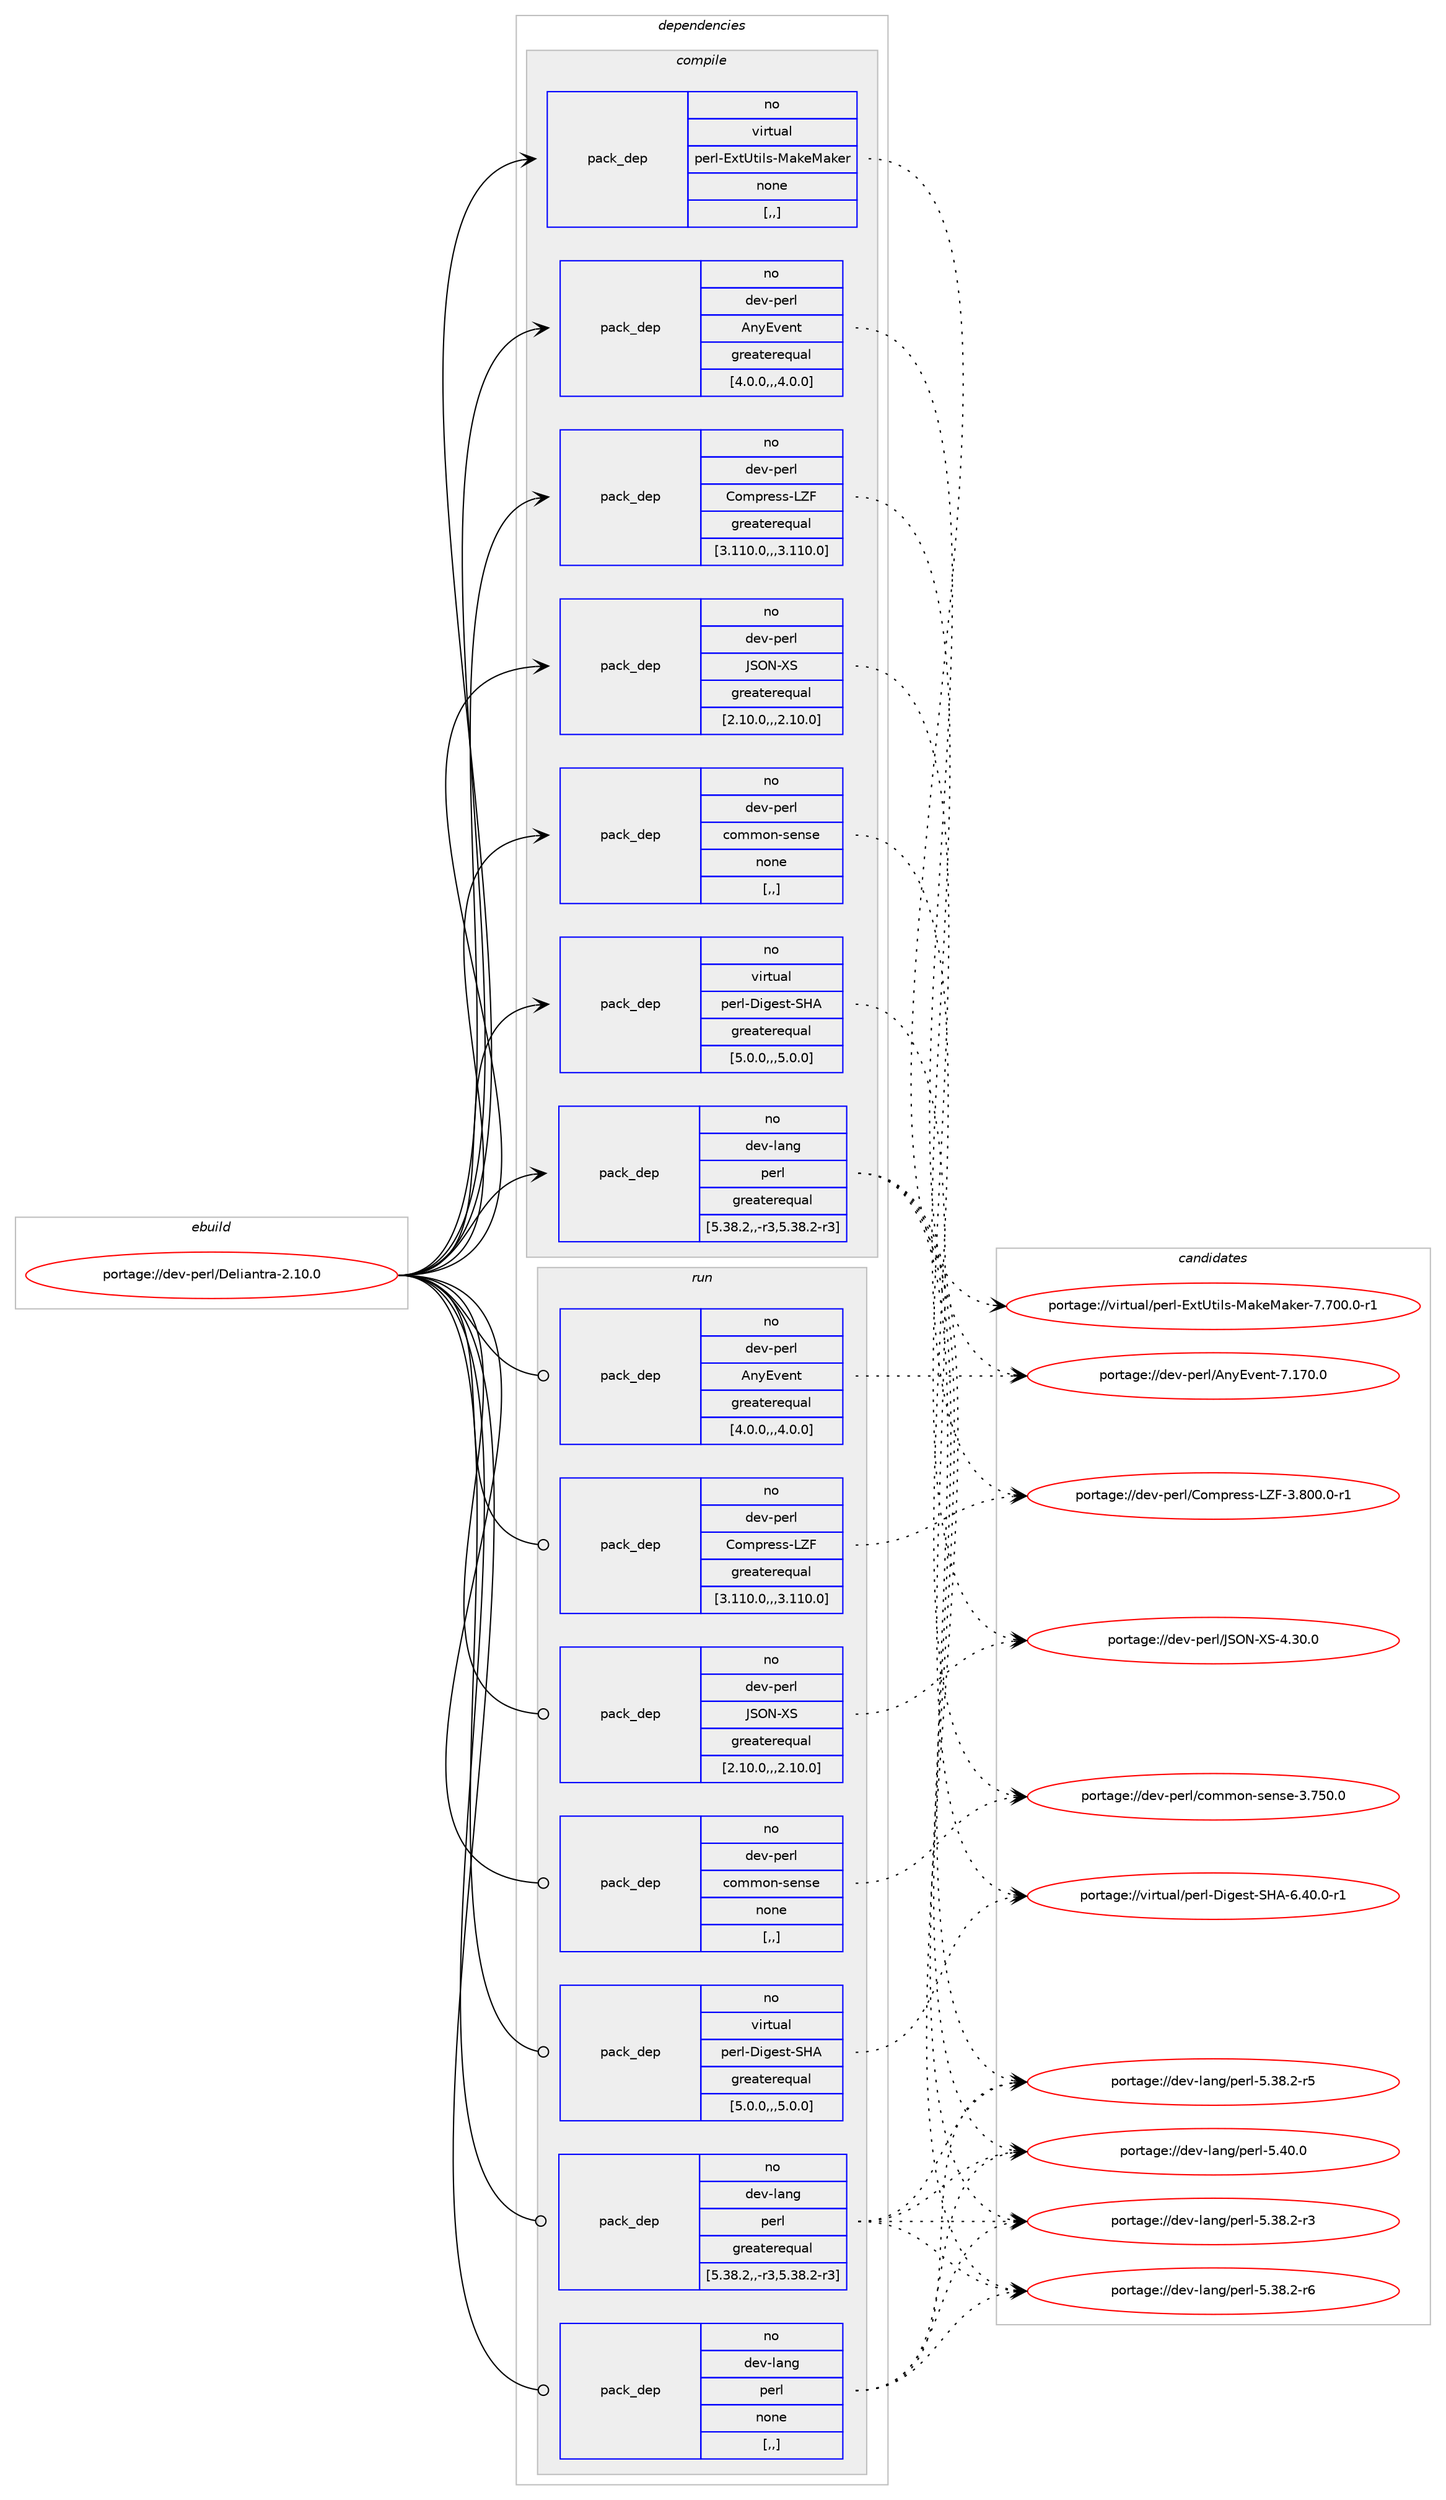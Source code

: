 digraph prolog {

# *************
# Graph options
# *************

newrank=true;
concentrate=true;
compound=true;
graph [rankdir=LR,fontname=Helvetica,fontsize=10,ranksep=1.5];#, ranksep=2.5, nodesep=0.2];
edge  [arrowhead=vee];
node  [fontname=Helvetica,fontsize=10];

# **********
# The ebuild
# **********

subgraph cluster_leftcol {
color=gray;
rank=same;
label=<<i>ebuild</i>>;
id [label="portage://dev-perl/Deliantra-2.10.0", color=red, width=4, href="../dev-perl/Deliantra-2.10.0.svg"];
}

# ****************
# The dependencies
# ****************

subgraph cluster_midcol {
color=gray;
label=<<i>dependencies</i>>;
subgraph cluster_compile {
fillcolor="#eeeeee";
style=filled;
label=<<i>compile</i>>;
subgraph pack95291 {
dependency125430 [label=<<TABLE BORDER="0" CELLBORDER="1" CELLSPACING="0" CELLPADDING="4" WIDTH="220"><TR><TD ROWSPAN="6" CELLPADDING="30">pack_dep</TD></TR><TR><TD WIDTH="110">no</TD></TR><TR><TD>dev-lang</TD></TR><TR><TD>perl</TD></TR><TR><TD>greaterequal</TD></TR><TR><TD>[5.38.2,,-r3,5.38.2-r3]</TD></TR></TABLE>>, shape=none, color=blue];
}
id:e -> dependency125430:w [weight=20,style="solid",arrowhead="vee"];
subgraph pack95292 {
dependency125431 [label=<<TABLE BORDER="0" CELLBORDER="1" CELLSPACING="0" CELLPADDING="4" WIDTH="220"><TR><TD ROWSPAN="6" CELLPADDING="30">pack_dep</TD></TR><TR><TD WIDTH="110">no</TD></TR><TR><TD>dev-perl</TD></TR><TR><TD>AnyEvent</TD></TR><TR><TD>greaterequal</TD></TR><TR><TD>[4.0.0,,,4.0.0]</TD></TR></TABLE>>, shape=none, color=blue];
}
id:e -> dependency125431:w [weight=20,style="solid",arrowhead="vee"];
subgraph pack95293 {
dependency125432 [label=<<TABLE BORDER="0" CELLBORDER="1" CELLSPACING="0" CELLPADDING="4" WIDTH="220"><TR><TD ROWSPAN="6" CELLPADDING="30">pack_dep</TD></TR><TR><TD WIDTH="110">no</TD></TR><TR><TD>dev-perl</TD></TR><TR><TD>Compress-LZF</TD></TR><TR><TD>greaterequal</TD></TR><TR><TD>[3.110.0,,,3.110.0]</TD></TR></TABLE>>, shape=none, color=blue];
}
id:e -> dependency125432:w [weight=20,style="solid",arrowhead="vee"];
subgraph pack95294 {
dependency125433 [label=<<TABLE BORDER="0" CELLBORDER="1" CELLSPACING="0" CELLPADDING="4" WIDTH="220"><TR><TD ROWSPAN="6" CELLPADDING="30">pack_dep</TD></TR><TR><TD WIDTH="110">no</TD></TR><TR><TD>dev-perl</TD></TR><TR><TD>JSON-XS</TD></TR><TR><TD>greaterequal</TD></TR><TR><TD>[2.10.0,,,2.10.0]</TD></TR></TABLE>>, shape=none, color=blue];
}
id:e -> dependency125433:w [weight=20,style="solid",arrowhead="vee"];
subgraph pack95295 {
dependency125434 [label=<<TABLE BORDER="0" CELLBORDER="1" CELLSPACING="0" CELLPADDING="4" WIDTH="220"><TR><TD ROWSPAN="6" CELLPADDING="30">pack_dep</TD></TR><TR><TD WIDTH="110">no</TD></TR><TR><TD>dev-perl</TD></TR><TR><TD>common-sense</TD></TR><TR><TD>none</TD></TR><TR><TD>[,,]</TD></TR></TABLE>>, shape=none, color=blue];
}
id:e -> dependency125434:w [weight=20,style="solid",arrowhead="vee"];
subgraph pack95296 {
dependency125435 [label=<<TABLE BORDER="0" CELLBORDER="1" CELLSPACING="0" CELLPADDING="4" WIDTH="220"><TR><TD ROWSPAN="6" CELLPADDING="30">pack_dep</TD></TR><TR><TD WIDTH="110">no</TD></TR><TR><TD>virtual</TD></TR><TR><TD>perl-Digest-SHA</TD></TR><TR><TD>greaterequal</TD></TR><TR><TD>[5.0.0,,,5.0.0]</TD></TR></TABLE>>, shape=none, color=blue];
}
id:e -> dependency125435:w [weight=20,style="solid",arrowhead="vee"];
subgraph pack95297 {
dependency125436 [label=<<TABLE BORDER="0" CELLBORDER="1" CELLSPACING="0" CELLPADDING="4" WIDTH="220"><TR><TD ROWSPAN="6" CELLPADDING="30">pack_dep</TD></TR><TR><TD WIDTH="110">no</TD></TR><TR><TD>virtual</TD></TR><TR><TD>perl-ExtUtils-MakeMaker</TD></TR><TR><TD>none</TD></TR><TR><TD>[,,]</TD></TR></TABLE>>, shape=none, color=blue];
}
id:e -> dependency125436:w [weight=20,style="solid",arrowhead="vee"];
}
subgraph cluster_compileandrun {
fillcolor="#eeeeee";
style=filled;
label=<<i>compile and run</i>>;
}
subgraph cluster_run {
fillcolor="#eeeeee";
style=filled;
label=<<i>run</i>>;
subgraph pack95298 {
dependency125437 [label=<<TABLE BORDER="0" CELLBORDER="1" CELLSPACING="0" CELLPADDING="4" WIDTH="220"><TR><TD ROWSPAN="6" CELLPADDING="30">pack_dep</TD></TR><TR><TD WIDTH="110">no</TD></TR><TR><TD>dev-lang</TD></TR><TR><TD>perl</TD></TR><TR><TD>greaterequal</TD></TR><TR><TD>[5.38.2,,-r3,5.38.2-r3]</TD></TR></TABLE>>, shape=none, color=blue];
}
id:e -> dependency125437:w [weight=20,style="solid",arrowhead="odot"];
subgraph pack95299 {
dependency125438 [label=<<TABLE BORDER="0" CELLBORDER="1" CELLSPACING="0" CELLPADDING="4" WIDTH="220"><TR><TD ROWSPAN="6" CELLPADDING="30">pack_dep</TD></TR><TR><TD WIDTH="110">no</TD></TR><TR><TD>dev-lang</TD></TR><TR><TD>perl</TD></TR><TR><TD>none</TD></TR><TR><TD>[,,]</TD></TR></TABLE>>, shape=none, color=blue];
}
id:e -> dependency125438:w [weight=20,style="solid",arrowhead="odot"];
subgraph pack95300 {
dependency125439 [label=<<TABLE BORDER="0" CELLBORDER="1" CELLSPACING="0" CELLPADDING="4" WIDTH="220"><TR><TD ROWSPAN="6" CELLPADDING="30">pack_dep</TD></TR><TR><TD WIDTH="110">no</TD></TR><TR><TD>dev-perl</TD></TR><TR><TD>AnyEvent</TD></TR><TR><TD>greaterequal</TD></TR><TR><TD>[4.0.0,,,4.0.0]</TD></TR></TABLE>>, shape=none, color=blue];
}
id:e -> dependency125439:w [weight=20,style="solid",arrowhead="odot"];
subgraph pack95301 {
dependency125440 [label=<<TABLE BORDER="0" CELLBORDER="1" CELLSPACING="0" CELLPADDING="4" WIDTH="220"><TR><TD ROWSPAN="6" CELLPADDING="30">pack_dep</TD></TR><TR><TD WIDTH="110">no</TD></TR><TR><TD>dev-perl</TD></TR><TR><TD>Compress-LZF</TD></TR><TR><TD>greaterequal</TD></TR><TR><TD>[3.110.0,,,3.110.0]</TD></TR></TABLE>>, shape=none, color=blue];
}
id:e -> dependency125440:w [weight=20,style="solid",arrowhead="odot"];
subgraph pack95302 {
dependency125441 [label=<<TABLE BORDER="0" CELLBORDER="1" CELLSPACING="0" CELLPADDING="4" WIDTH="220"><TR><TD ROWSPAN="6" CELLPADDING="30">pack_dep</TD></TR><TR><TD WIDTH="110">no</TD></TR><TR><TD>dev-perl</TD></TR><TR><TD>JSON-XS</TD></TR><TR><TD>greaterequal</TD></TR><TR><TD>[2.10.0,,,2.10.0]</TD></TR></TABLE>>, shape=none, color=blue];
}
id:e -> dependency125441:w [weight=20,style="solid",arrowhead="odot"];
subgraph pack95303 {
dependency125442 [label=<<TABLE BORDER="0" CELLBORDER="1" CELLSPACING="0" CELLPADDING="4" WIDTH="220"><TR><TD ROWSPAN="6" CELLPADDING="30">pack_dep</TD></TR><TR><TD WIDTH="110">no</TD></TR><TR><TD>dev-perl</TD></TR><TR><TD>common-sense</TD></TR><TR><TD>none</TD></TR><TR><TD>[,,]</TD></TR></TABLE>>, shape=none, color=blue];
}
id:e -> dependency125442:w [weight=20,style="solid",arrowhead="odot"];
subgraph pack95304 {
dependency125443 [label=<<TABLE BORDER="0" CELLBORDER="1" CELLSPACING="0" CELLPADDING="4" WIDTH="220"><TR><TD ROWSPAN="6" CELLPADDING="30">pack_dep</TD></TR><TR><TD WIDTH="110">no</TD></TR><TR><TD>virtual</TD></TR><TR><TD>perl-Digest-SHA</TD></TR><TR><TD>greaterequal</TD></TR><TR><TD>[5.0.0,,,5.0.0]</TD></TR></TABLE>>, shape=none, color=blue];
}
id:e -> dependency125443:w [weight=20,style="solid",arrowhead="odot"];
}
}

# **************
# The candidates
# **************

subgraph cluster_choices {
rank=same;
color=gray;
label=<<i>candidates</i>>;

subgraph choice95291 {
color=black;
nodesep=1;
choice100101118451089711010347112101114108455346515646504511451 [label="portage://dev-lang/perl-5.38.2-r3", color=red, width=4,href="../dev-lang/perl-5.38.2-r3.svg"];
choice100101118451089711010347112101114108455346515646504511453 [label="portage://dev-lang/perl-5.38.2-r5", color=red, width=4,href="../dev-lang/perl-5.38.2-r5.svg"];
choice100101118451089711010347112101114108455346515646504511454 [label="portage://dev-lang/perl-5.38.2-r6", color=red, width=4,href="../dev-lang/perl-5.38.2-r6.svg"];
choice10010111845108971101034711210111410845534652484648 [label="portage://dev-lang/perl-5.40.0", color=red, width=4,href="../dev-lang/perl-5.40.0.svg"];
dependency125430:e -> choice100101118451089711010347112101114108455346515646504511451:w [style=dotted,weight="100"];
dependency125430:e -> choice100101118451089711010347112101114108455346515646504511453:w [style=dotted,weight="100"];
dependency125430:e -> choice100101118451089711010347112101114108455346515646504511454:w [style=dotted,weight="100"];
dependency125430:e -> choice10010111845108971101034711210111410845534652484648:w [style=dotted,weight="100"];
}
subgraph choice95292 {
color=black;
nodesep=1;
choice100101118451121011141084765110121691181011101164555464955484648 [label="portage://dev-perl/AnyEvent-7.170.0", color=red, width=4,href="../dev-perl/AnyEvent-7.170.0.svg"];
dependency125431:e -> choice100101118451121011141084765110121691181011101164555464955484648:w [style=dotted,weight="100"];
}
subgraph choice95293 {
color=black;
nodesep=1;
choice1001011184511210111410847671111091121141011151154576907045514656484846484511449 [label="portage://dev-perl/Compress-LZF-3.800.0-r1", color=red, width=4,href="../dev-perl/Compress-LZF-3.800.0-r1.svg"];
dependency125432:e -> choice1001011184511210111410847671111091121141011151154576907045514656484846484511449:w [style=dotted,weight="100"];
}
subgraph choice95294 {
color=black;
nodesep=1;
choice10010111845112101114108477483797845888345524651484648 [label="portage://dev-perl/JSON-XS-4.30.0", color=red, width=4,href="../dev-perl/JSON-XS-4.30.0.svg"];
dependency125433:e -> choice10010111845112101114108477483797845888345524651484648:w [style=dotted,weight="100"];
}
subgraph choice95295 {
color=black;
nodesep=1;
choice100101118451121011141084799111109109111110451151011101151014551465553484648 [label="portage://dev-perl/common-sense-3.750.0", color=red, width=4,href="../dev-perl/common-sense-3.750.0.svg"];
dependency125434:e -> choice100101118451121011141084799111109109111110451151011101151014551465553484648:w [style=dotted,weight="100"];
}
subgraph choice95296 {
color=black;
nodesep=1;
choice1181051141161179710847112101114108456810510310111511645837265455446524846484511449 [label="portage://virtual/perl-Digest-SHA-6.40.0-r1", color=red, width=4,href="../virtual/perl-Digest-SHA-6.40.0-r1.svg"];
dependency125435:e -> choice1181051141161179710847112101114108456810510310111511645837265455446524846484511449:w [style=dotted,weight="100"];
}
subgraph choice95297 {
color=black;
nodesep=1;
choice1181051141161179710847112101114108456912011685116105108115457797107101779710710111445554655484846484511449 [label="portage://virtual/perl-ExtUtils-MakeMaker-7.700.0-r1", color=red, width=4,href="../virtual/perl-ExtUtils-MakeMaker-7.700.0-r1.svg"];
dependency125436:e -> choice1181051141161179710847112101114108456912011685116105108115457797107101779710710111445554655484846484511449:w [style=dotted,weight="100"];
}
subgraph choice95298 {
color=black;
nodesep=1;
choice100101118451089711010347112101114108455346515646504511451 [label="portage://dev-lang/perl-5.38.2-r3", color=red, width=4,href="../dev-lang/perl-5.38.2-r3.svg"];
choice100101118451089711010347112101114108455346515646504511453 [label="portage://dev-lang/perl-5.38.2-r5", color=red, width=4,href="../dev-lang/perl-5.38.2-r5.svg"];
choice100101118451089711010347112101114108455346515646504511454 [label="portage://dev-lang/perl-5.38.2-r6", color=red, width=4,href="../dev-lang/perl-5.38.2-r6.svg"];
choice10010111845108971101034711210111410845534652484648 [label="portage://dev-lang/perl-5.40.0", color=red, width=4,href="../dev-lang/perl-5.40.0.svg"];
dependency125437:e -> choice100101118451089711010347112101114108455346515646504511451:w [style=dotted,weight="100"];
dependency125437:e -> choice100101118451089711010347112101114108455346515646504511453:w [style=dotted,weight="100"];
dependency125437:e -> choice100101118451089711010347112101114108455346515646504511454:w [style=dotted,weight="100"];
dependency125437:e -> choice10010111845108971101034711210111410845534652484648:w [style=dotted,weight="100"];
}
subgraph choice95299 {
color=black;
nodesep=1;
choice100101118451089711010347112101114108455346515646504511451 [label="portage://dev-lang/perl-5.38.2-r3", color=red, width=4,href="../dev-lang/perl-5.38.2-r3.svg"];
choice100101118451089711010347112101114108455346515646504511453 [label="portage://dev-lang/perl-5.38.2-r5", color=red, width=4,href="../dev-lang/perl-5.38.2-r5.svg"];
choice100101118451089711010347112101114108455346515646504511454 [label="portage://dev-lang/perl-5.38.2-r6", color=red, width=4,href="../dev-lang/perl-5.38.2-r6.svg"];
choice10010111845108971101034711210111410845534652484648 [label="portage://dev-lang/perl-5.40.0", color=red, width=4,href="../dev-lang/perl-5.40.0.svg"];
dependency125438:e -> choice100101118451089711010347112101114108455346515646504511451:w [style=dotted,weight="100"];
dependency125438:e -> choice100101118451089711010347112101114108455346515646504511453:w [style=dotted,weight="100"];
dependency125438:e -> choice100101118451089711010347112101114108455346515646504511454:w [style=dotted,weight="100"];
dependency125438:e -> choice10010111845108971101034711210111410845534652484648:w [style=dotted,weight="100"];
}
subgraph choice95300 {
color=black;
nodesep=1;
choice100101118451121011141084765110121691181011101164555464955484648 [label="portage://dev-perl/AnyEvent-7.170.0", color=red, width=4,href="../dev-perl/AnyEvent-7.170.0.svg"];
dependency125439:e -> choice100101118451121011141084765110121691181011101164555464955484648:w [style=dotted,weight="100"];
}
subgraph choice95301 {
color=black;
nodesep=1;
choice1001011184511210111410847671111091121141011151154576907045514656484846484511449 [label="portage://dev-perl/Compress-LZF-3.800.0-r1", color=red, width=4,href="../dev-perl/Compress-LZF-3.800.0-r1.svg"];
dependency125440:e -> choice1001011184511210111410847671111091121141011151154576907045514656484846484511449:w [style=dotted,weight="100"];
}
subgraph choice95302 {
color=black;
nodesep=1;
choice10010111845112101114108477483797845888345524651484648 [label="portage://dev-perl/JSON-XS-4.30.0", color=red, width=4,href="../dev-perl/JSON-XS-4.30.0.svg"];
dependency125441:e -> choice10010111845112101114108477483797845888345524651484648:w [style=dotted,weight="100"];
}
subgraph choice95303 {
color=black;
nodesep=1;
choice100101118451121011141084799111109109111110451151011101151014551465553484648 [label="portage://dev-perl/common-sense-3.750.0", color=red, width=4,href="../dev-perl/common-sense-3.750.0.svg"];
dependency125442:e -> choice100101118451121011141084799111109109111110451151011101151014551465553484648:w [style=dotted,weight="100"];
}
subgraph choice95304 {
color=black;
nodesep=1;
choice1181051141161179710847112101114108456810510310111511645837265455446524846484511449 [label="portage://virtual/perl-Digest-SHA-6.40.0-r1", color=red, width=4,href="../virtual/perl-Digest-SHA-6.40.0-r1.svg"];
dependency125443:e -> choice1181051141161179710847112101114108456810510310111511645837265455446524846484511449:w [style=dotted,weight="100"];
}
}

}
